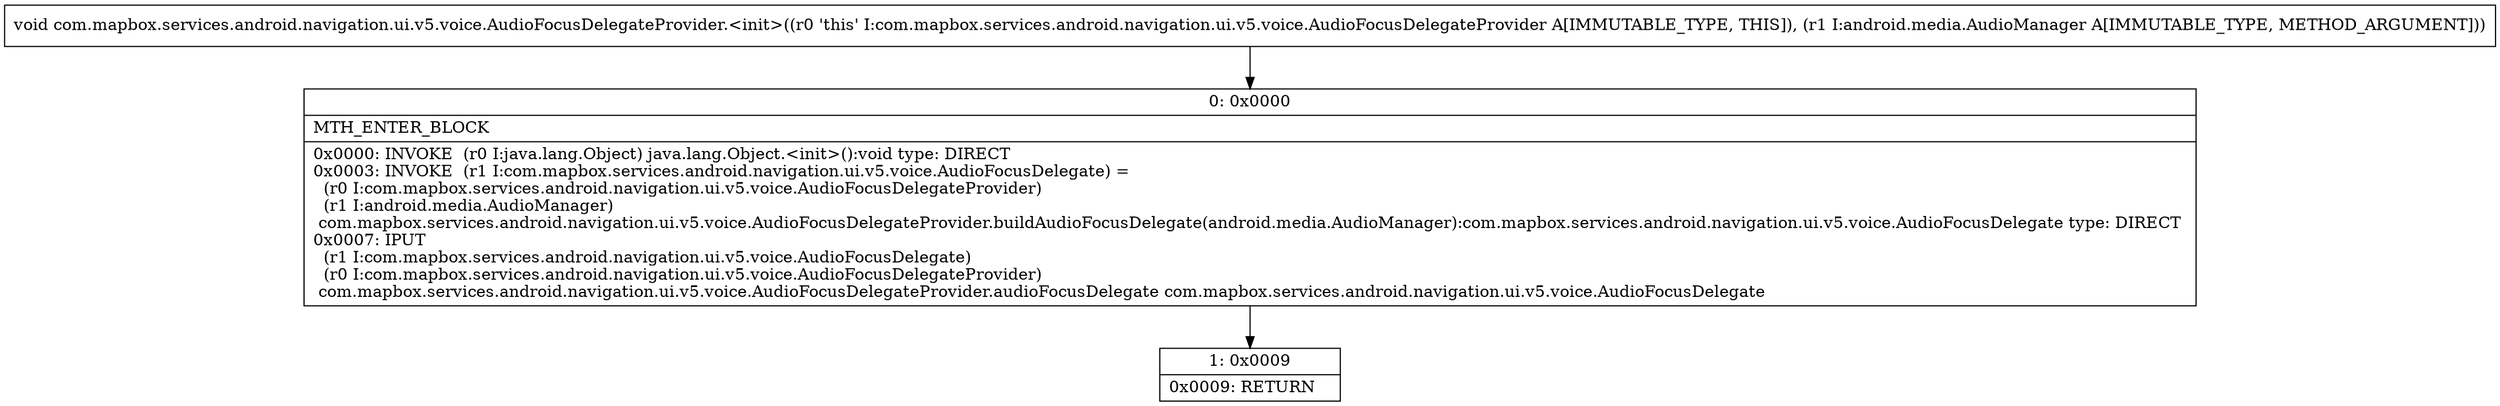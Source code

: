 digraph "CFG forcom.mapbox.services.android.navigation.ui.v5.voice.AudioFocusDelegateProvider.\<init\>(Landroid\/media\/AudioManager;)V" {
Node_0 [shape=record,label="{0\:\ 0x0000|MTH_ENTER_BLOCK\l|0x0000: INVOKE  (r0 I:java.lang.Object) java.lang.Object.\<init\>():void type: DIRECT \l0x0003: INVOKE  (r1 I:com.mapbox.services.android.navigation.ui.v5.voice.AudioFocusDelegate) = \l  (r0 I:com.mapbox.services.android.navigation.ui.v5.voice.AudioFocusDelegateProvider)\l  (r1 I:android.media.AudioManager)\l com.mapbox.services.android.navigation.ui.v5.voice.AudioFocusDelegateProvider.buildAudioFocusDelegate(android.media.AudioManager):com.mapbox.services.android.navigation.ui.v5.voice.AudioFocusDelegate type: DIRECT \l0x0007: IPUT  \l  (r1 I:com.mapbox.services.android.navigation.ui.v5.voice.AudioFocusDelegate)\l  (r0 I:com.mapbox.services.android.navigation.ui.v5.voice.AudioFocusDelegateProvider)\l com.mapbox.services.android.navigation.ui.v5.voice.AudioFocusDelegateProvider.audioFocusDelegate com.mapbox.services.android.navigation.ui.v5.voice.AudioFocusDelegate \l}"];
Node_1 [shape=record,label="{1\:\ 0x0009|0x0009: RETURN   \l}"];
MethodNode[shape=record,label="{void com.mapbox.services.android.navigation.ui.v5.voice.AudioFocusDelegateProvider.\<init\>((r0 'this' I:com.mapbox.services.android.navigation.ui.v5.voice.AudioFocusDelegateProvider A[IMMUTABLE_TYPE, THIS]), (r1 I:android.media.AudioManager A[IMMUTABLE_TYPE, METHOD_ARGUMENT])) }"];
MethodNode -> Node_0;
Node_0 -> Node_1;
}

